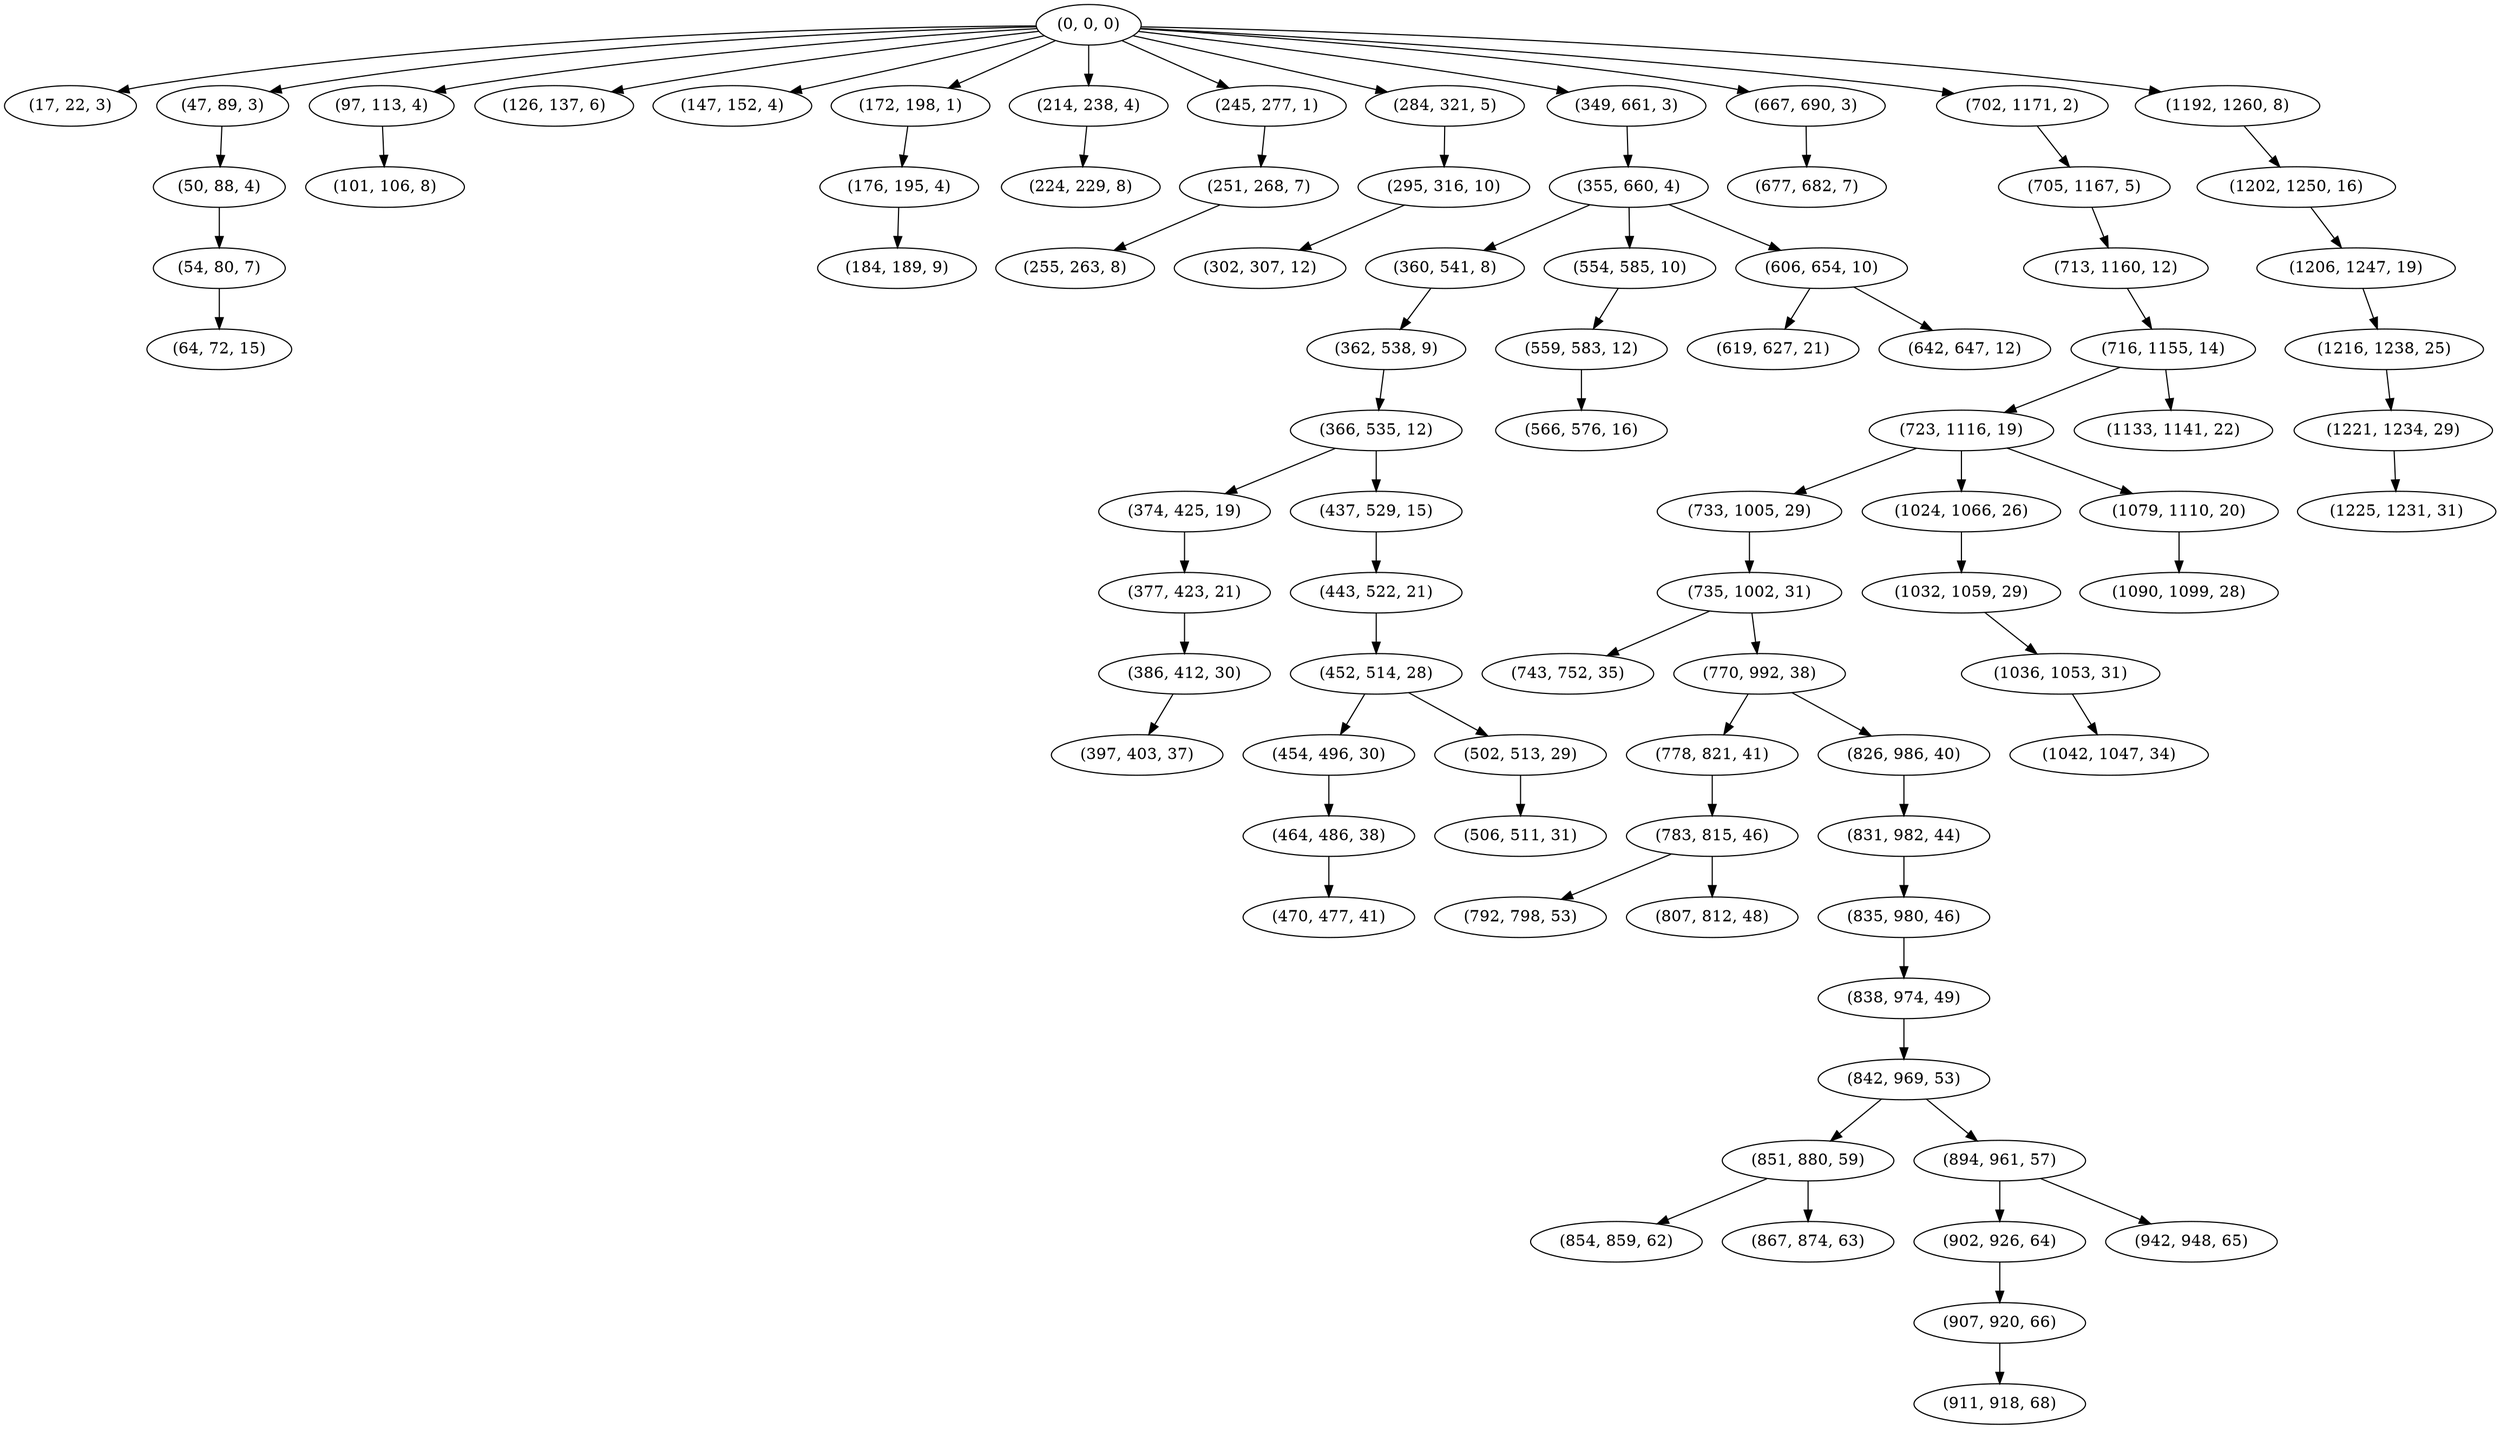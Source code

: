 digraph tree {
    "(0, 0, 0)";
    "(17, 22, 3)";
    "(47, 89, 3)";
    "(50, 88, 4)";
    "(54, 80, 7)";
    "(64, 72, 15)";
    "(97, 113, 4)";
    "(101, 106, 8)";
    "(126, 137, 6)";
    "(147, 152, 4)";
    "(172, 198, 1)";
    "(176, 195, 4)";
    "(184, 189, 9)";
    "(214, 238, 4)";
    "(224, 229, 8)";
    "(245, 277, 1)";
    "(251, 268, 7)";
    "(255, 263, 8)";
    "(284, 321, 5)";
    "(295, 316, 10)";
    "(302, 307, 12)";
    "(349, 661, 3)";
    "(355, 660, 4)";
    "(360, 541, 8)";
    "(362, 538, 9)";
    "(366, 535, 12)";
    "(374, 425, 19)";
    "(377, 423, 21)";
    "(386, 412, 30)";
    "(397, 403, 37)";
    "(437, 529, 15)";
    "(443, 522, 21)";
    "(452, 514, 28)";
    "(454, 496, 30)";
    "(464, 486, 38)";
    "(470, 477, 41)";
    "(502, 513, 29)";
    "(506, 511, 31)";
    "(554, 585, 10)";
    "(559, 583, 12)";
    "(566, 576, 16)";
    "(606, 654, 10)";
    "(619, 627, 21)";
    "(642, 647, 12)";
    "(667, 690, 3)";
    "(677, 682, 7)";
    "(702, 1171, 2)";
    "(705, 1167, 5)";
    "(713, 1160, 12)";
    "(716, 1155, 14)";
    "(723, 1116, 19)";
    "(733, 1005, 29)";
    "(735, 1002, 31)";
    "(743, 752, 35)";
    "(770, 992, 38)";
    "(778, 821, 41)";
    "(783, 815, 46)";
    "(792, 798, 53)";
    "(807, 812, 48)";
    "(826, 986, 40)";
    "(831, 982, 44)";
    "(835, 980, 46)";
    "(838, 974, 49)";
    "(842, 969, 53)";
    "(851, 880, 59)";
    "(854, 859, 62)";
    "(867, 874, 63)";
    "(894, 961, 57)";
    "(902, 926, 64)";
    "(907, 920, 66)";
    "(911, 918, 68)";
    "(942, 948, 65)";
    "(1024, 1066, 26)";
    "(1032, 1059, 29)";
    "(1036, 1053, 31)";
    "(1042, 1047, 34)";
    "(1079, 1110, 20)";
    "(1090, 1099, 28)";
    "(1133, 1141, 22)";
    "(1192, 1260, 8)";
    "(1202, 1250, 16)";
    "(1206, 1247, 19)";
    "(1216, 1238, 25)";
    "(1221, 1234, 29)";
    "(1225, 1231, 31)";
    "(0, 0, 0)" -> "(17, 22, 3)";
    "(0, 0, 0)" -> "(47, 89, 3)";
    "(0, 0, 0)" -> "(97, 113, 4)";
    "(0, 0, 0)" -> "(126, 137, 6)";
    "(0, 0, 0)" -> "(147, 152, 4)";
    "(0, 0, 0)" -> "(172, 198, 1)";
    "(0, 0, 0)" -> "(214, 238, 4)";
    "(0, 0, 0)" -> "(245, 277, 1)";
    "(0, 0, 0)" -> "(284, 321, 5)";
    "(0, 0, 0)" -> "(349, 661, 3)";
    "(0, 0, 0)" -> "(667, 690, 3)";
    "(0, 0, 0)" -> "(702, 1171, 2)";
    "(0, 0, 0)" -> "(1192, 1260, 8)";
    "(47, 89, 3)" -> "(50, 88, 4)";
    "(50, 88, 4)" -> "(54, 80, 7)";
    "(54, 80, 7)" -> "(64, 72, 15)";
    "(97, 113, 4)" -> "(101, 106, 8)";
    "(172, 198, 1)" -> "(176, 195, 4)";
    "(176, 195, 4)" -> "(184, 189, 9)";
    "(214, 238, 4)" -> "(224, 229, 8)";
    "(245, 277, 1)" -> "(251, 268, 7)";
    "(251, 268, 7)" -> "(255, 263, 8)";
    "(284, 321, 5)" -> "(295, 316, 10)";
    "(295, 316, 10)" -> "(302, 307, 12)";
    "(349, 661, 3)" -> "(355, 660, 4)";
    "(355, 660, 4)" -> "(360, 541, 8)";
    "(355, 660, 4)" -> "(554, 585, 10)";
    "(355, 660, 4)" -> "(606, 654, 10)";
    "(360, 541, 8)" -> "(362, 538, 9)";
    "(362, 538, 9)" -> "(366, 535, 12)";
    "(366, 535, 12)" -> "(374, 425, 19)";
    "(366, 535, 12)" -> "(437, 529, 15)";
    "(374, 425, 19)" -> "(377, 423, 21)";
    "(377, 423, 21)" -> "(386, 412, 30)";
    "(386, 412, 30)" -> "(397, 403, 37)";
    "(437, 529, 15)" -> "(443, 522, 21)";
    "(443, 522, 21)" -> "(452, 514, 28)";
    "(452, 514, 28)" -> "(454, 496, 30)";
    "(452, 514, 28)" -> "(502, 513, 29)";
    "(454, 496, 30)" -> "(464, 486, 38)";
    "(464, 486, 38)" -> "(470, 477, 41)";
    "(502, 513, 29)" -> "(506, 511, 31)";
    "(554, 585, 10)" -> "(559, 583, 12)";
    "(559, 583, 12)" -> "(566, 576, 16)";
    "(606, 654, 10)" -> "(619, 627, 21)";
    "(606, 654, 10)" -> "(642, 647, 12)";
    "(667, 690, 3)" -> "(677, 682, 7)";
    "(702, 1171, 2)" -> "(705, 1167, 5)";
    "(705, 1167, 5)" -> "(713, 1160, 12)";
    "(713, 1160, 12)" -> "(716, 1155, 14)";
    "(716, 1155, 14)" -> "(723, 1116, 19)";
    "(716, 1155, 14)" -> "(1133, 1141, 22)";
    "(723, 1116, 19)" -> "(733, 1005, 29)";
    "(723, 1116, 19)" -> "(1024, 1066, 26)";
    "(723, 1116, 19)" -> "(1079, 1110, 20)";
    "(733, 1005, 29)" -> "(735, 1002, 31)";
    "(735, 1002, 31)" -> "(743, 752, 35)";
    "(735, 1002, 31)" -> "(770, 992, 38)";
    "(770, 992, 38)" -> "(778, 821, 41)";
    "(770, 992, 38)" -> "(826, 986, 40)";
    "(778, 821, 41)" -> "(783, 815, 46)";
    "(783, 815, 46)" -> "(792, 798, 53)";
    "(783, 815, 46)" -> "(807, 812, 48)";
    "(826, 986, 40)" -> "(831, 982, 44)";
    "(831, 982, 44)" -> "(835, 980, 46)";
    "(835, 980, 46)" -> "(838, 974, 49)";
    "(838, 974, 49)" -> "(842, 969, 53)";
    "(842, 969, 53)" -> "(851, 880, 59)";
    "(842, 969, 53)" -> "(894, 961, 57)";
    "(851, 880, 59)" -> "(854, 859, 62)";
    "(851, 880, 59)" -> "(867, 874, 63)";
    "(894, 961, 57)" -> "(902, 926, 64)";
    "(894, 961, 57)" -> "(942, 948, 65)";
    "(902, 926, 64)" -> "(907, 920, 66)";
    "(907, 920, 66)" -> "(911, 918, 68)";
    "(1024, 1066, 26)" -> "(1032, 1059, 29)";
    "(1032, 1059, 29)" -> "(1036, 1053, 31)";
    "(1036, 1053, 31)" -> "(1042, 1047, 34)";
    "(1079, 1110, 20)" -> "(1090, 1099, 28)";
    "(1192, 1260, 8)" -> "(1202, 1250, 16)";
    "(1202, 1250, 16)" -> "(1206, 1247, 19)";
    "(1206, 1247, 19)" -> "(1216, 1238, 25)";
    "(1216, 1238, 25)" -> "(1221, 1234, 29)";
    "(1221, 1234, 29)" -> "(1225, 1231, 31)";
}
